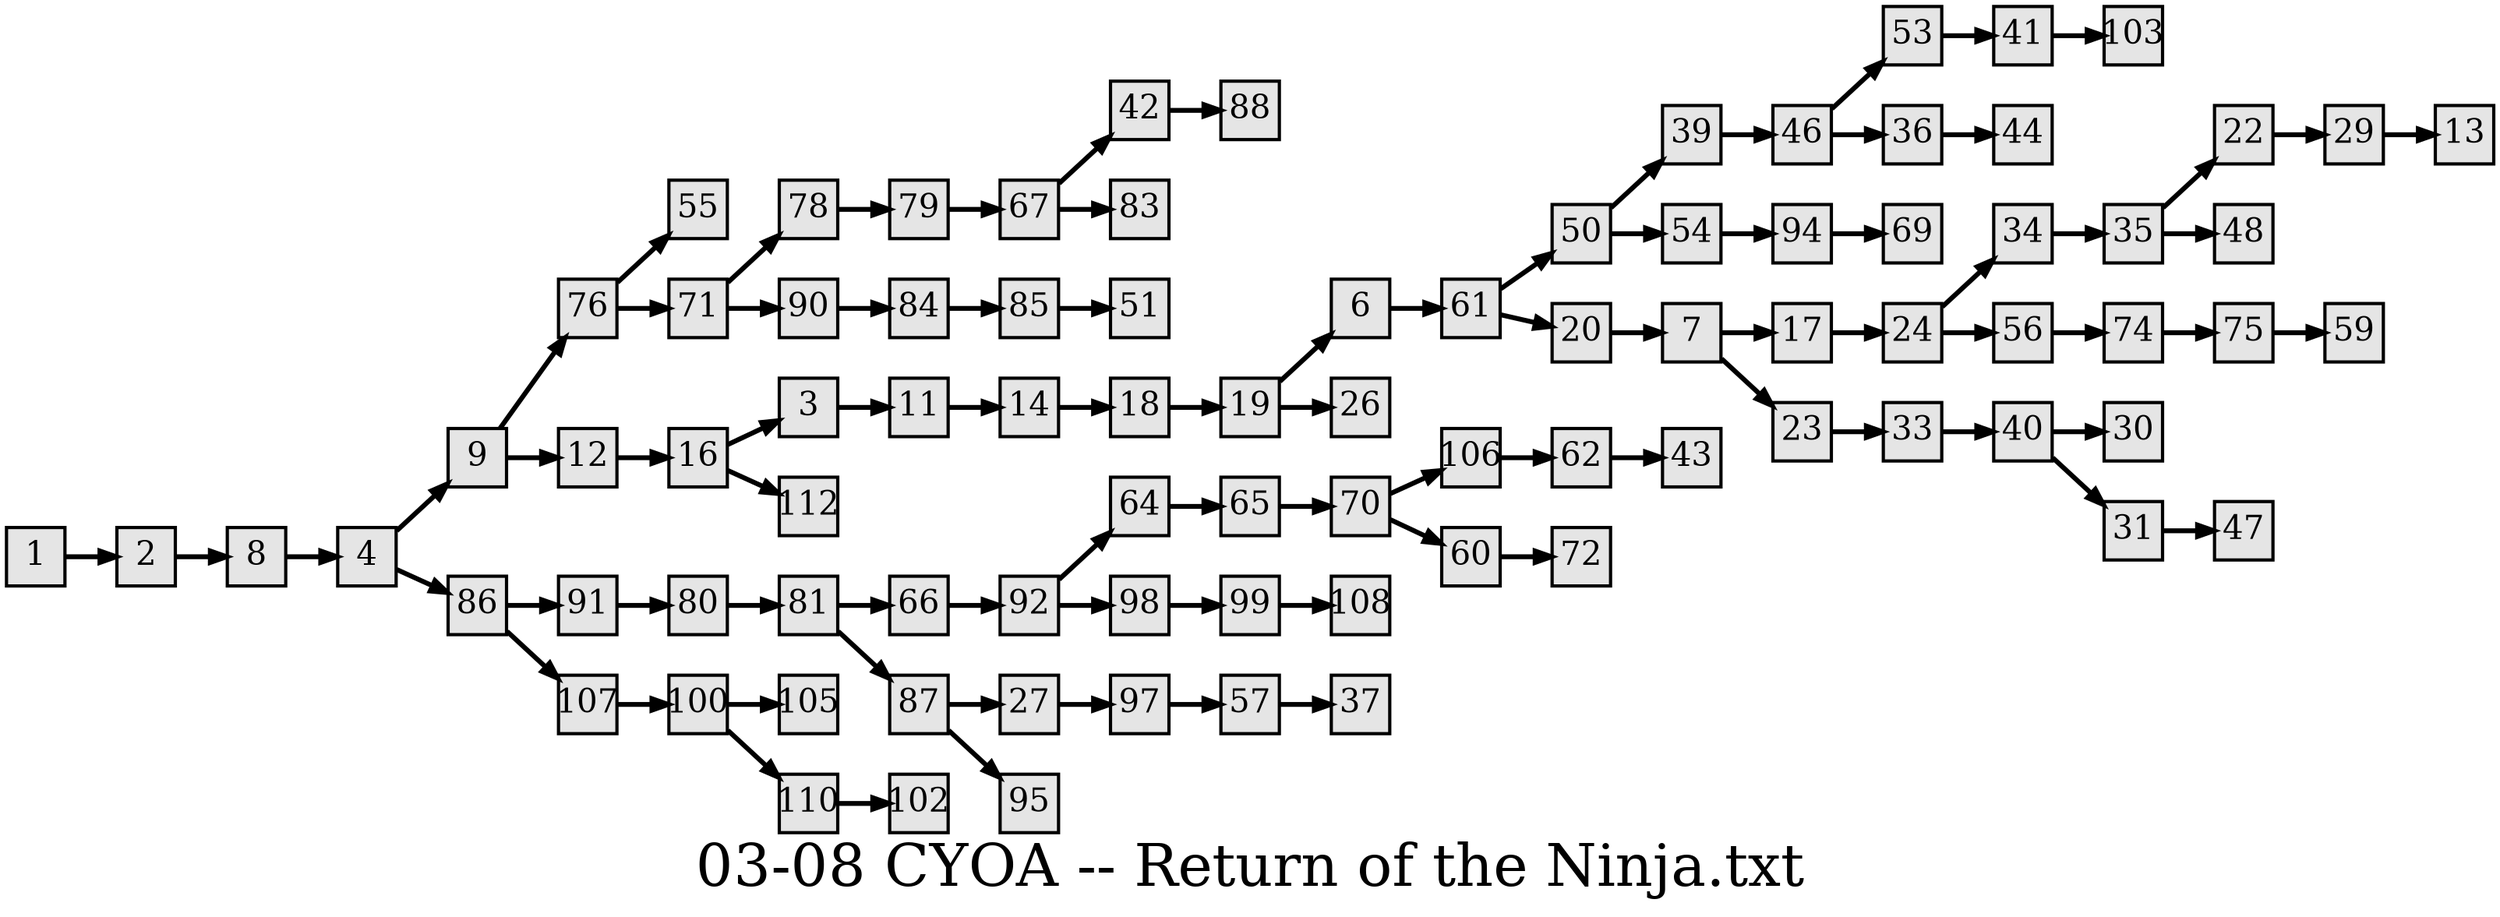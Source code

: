 digraph g{
  graph [ label="03-08 CYOA -- Return of the Ninja.txt" rankdir=LR, ordering=out, fontsize=36, nodesep="0.35", ranksep="0.45"];
  node  [shape=rect, penwidth=2, fontsize=20, style=filled, fillcolor=grey90, margin="0,0", labelfloat=true, regular=true, fixedsize=true];
  edge  [labelfloat=true, penwidth=3, fontsize=12];

  1 -> 2;
  2 -> 8;
  3 -> 11;
  4 -> 9;
  4 -> 86;
  6 -> 61;
  7 -> 17;
  7 -> 23;
  8 -> 4;
  9 -> 76;
  9 -> 12;
  11 -> 14;
  12 -> 16;
  14 -> 18;
  16 -> 3;
  16 -> 112;
  17 -> 24;
  18 -> 19;
  19 -> 6;
  19 -> 26;
  20 -> 7;
  22 -> 29;
  23 -> 33;
  24 -> 34;
  24 -> 56;
  27 -> 97;
  29 -> 13;
  31 -> 47;
  33 -> 40;
  34 -> 35;
  35 -> 22;
  35 -> 48;
  36 -> 44;
  39 -> 46;
  40 -> 30;
  40 -> 31;
  41 -> 103;
  42 -> 88;
  46 -> 53;
  46 -> 36;
  50 -> 39;
  50 -> 54;
  53 -> 41;
  54 -> 94;
  56 -> 74;
  57 -> 37;
  60 -> 72;
  61 -> 50;
  61 -> 20;
  62 -> 43;
  64 -> 65;
  65 -> 70;
  66 -> 92;
  67 -> 42;
  67 -> 83;
  70 -> 106;
  70 -> 60;
  71 -> 78;
  71 -> 90;
  74 -> 75;
  75 -> 59;
  76 -> 55;
  76 -> 71;
  78 -> 79;
  79 -> 67;
  80 -> 81;
  81 -> 66;
  81 -> 87;
  84 -> 85;
  85 -> 51;
  86 -> 91;
  86 -> 107;
  87 -> 27;
  87 -> 95;
  90 -> 84;
  91 -> 80;
  92 -> 64;
  92 -> 98;
  94 -> 69;
  97 -> 57;
  98 -> 99;
  99 -> 108;
  100 -> 105;
  100 -> 110;
  106 -> 62;
  107 -> 100;
  110 -> 102;
}

